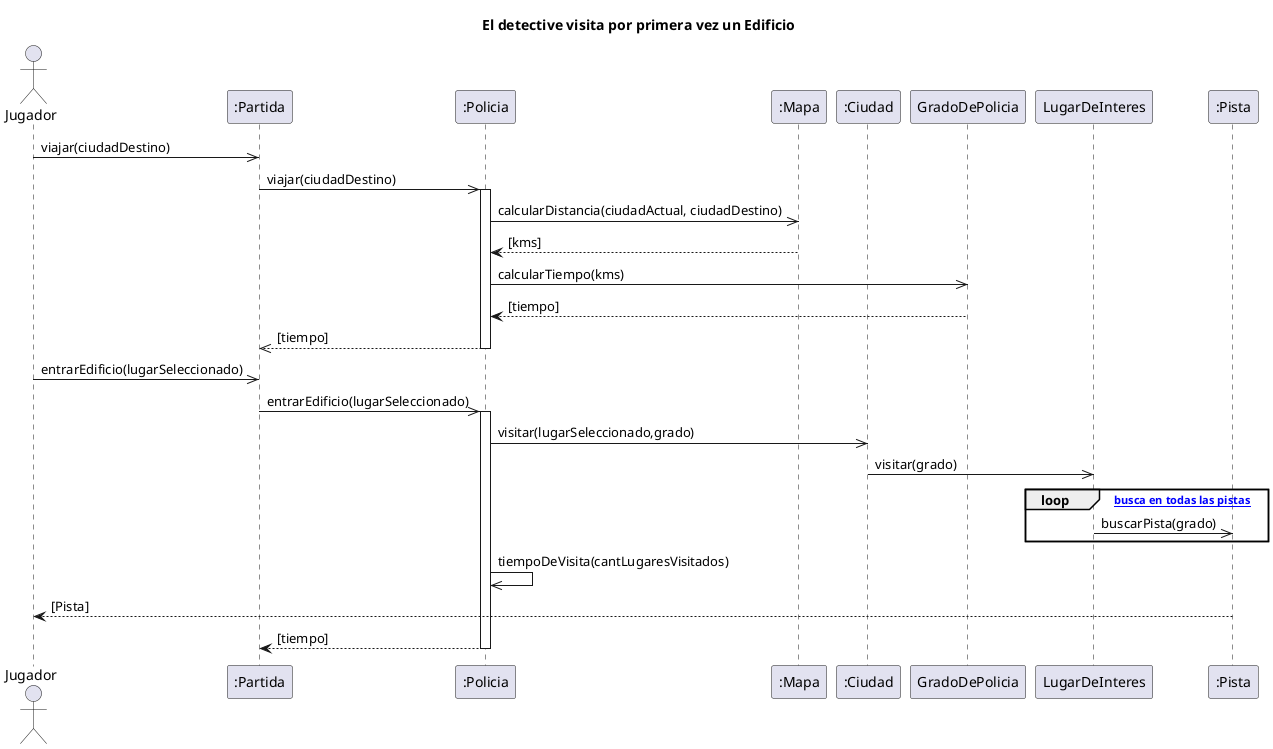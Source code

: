 @startuml
title El detective visita por primera vez un Edificio

actor "Jugador" as AlgoThief
participant ":Partida" as Partida
participant ":Policia" as Policia
participant ":Mapa" as Mapa
participant ":Ciudad" as Ciudad
participant "GradoDePolicia" as GradoDePolicia
participant "LugarDeInteres" as LugarDeInteres
participant ":Pista" as Pista

AlgoThief ->> Partida: viajar(ciudadDestino)
Partida ->> Policia: viajar(ciudadDestino)
activate Policia

Policia ->> Mapa: calcularDistancia(ciudadActual, ciudadDestino)
Policia <-- Mapa: [kms]
Policia ->> GradoDePolicia: calcularTiempo(kms)
Policia <-- GradoDePolicia: [tiempo]
return [tiempo]
deactivate Policia
AlgoThief ->> Partida: entrarEdificio(lugarSeleccionado)
Partida ->> Policia: entrarEdificio(lugarSeleccionado)
activate Policia
Policia ->> Ciudad: visitar(lugarSeleccionado,grado)
Ciudad ->> LugarDeInteres: visitar(grado)
loop [se busca en todas las pistas]
	LugarDeInteres ->> Pista: buscarPista(grado)
end
Policia ->> Policia: tiempoDeVisita(cantLugaresVisitados)
Pista --> AlgoThief : [Pista]
Policia --> Partida : [tiempo]
deactivate Policia




@enduml